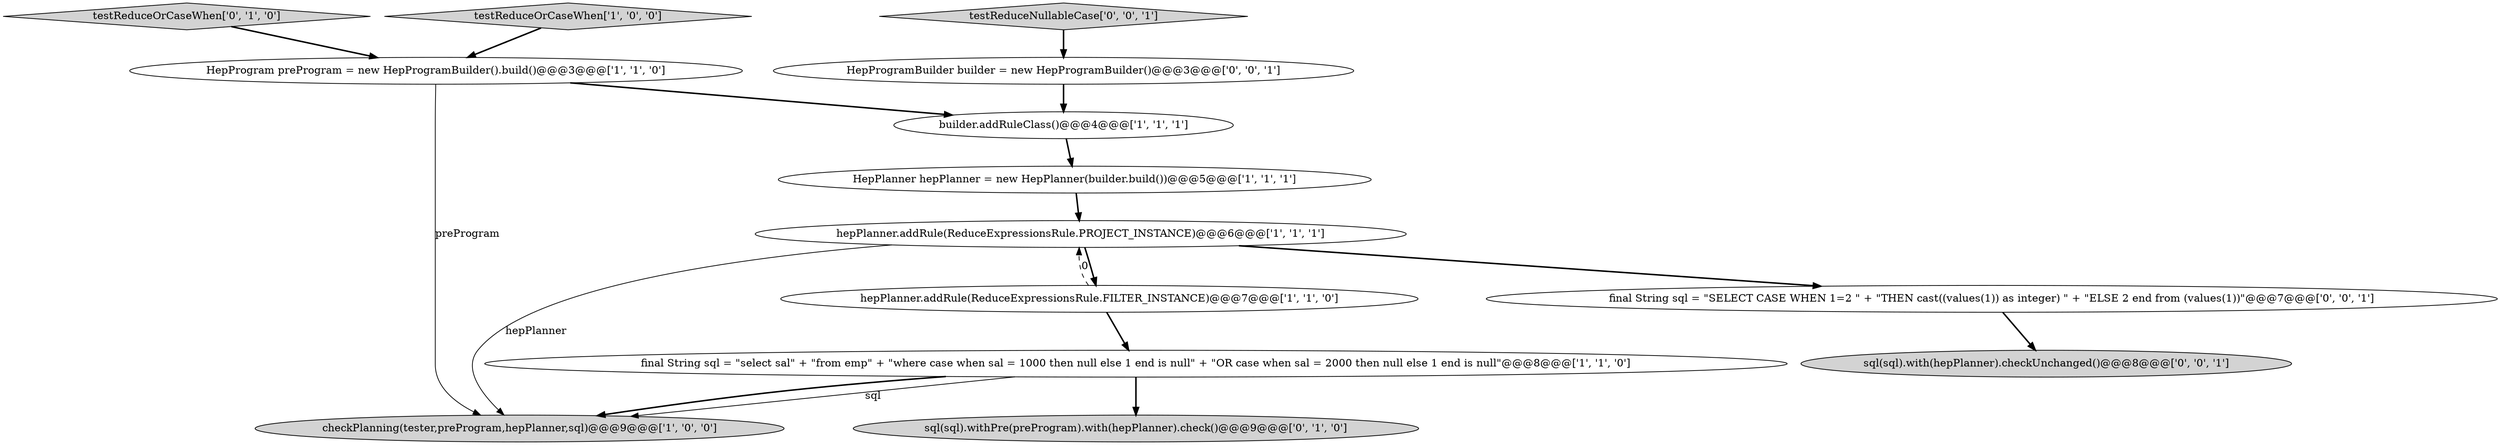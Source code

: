 digraph {
2 [style = filled, label = "builder.addRuleClass()@@@4@@@['1', '1', '1']", fillcolor = white, shape = ellipse image = "AAA0AAABBB1BBB"];
7 [style = filled, label = "HepProgram preProgram = new HepProgramBuilder().build()@@@3@@@['1', '1', '0']", fillcolor = white, shape = ellipse image = "AAA0AAABBB1BBB"];
8 [style = filled, label = "sql(sql).withPre(preProgram).with(hepPlanner).check()@@@9@@@['0', '1', '0']", fillcolor = lightgray, shape = ellipse image = "AAA0AAABBB2BBB"];
0 [style = filled, label = "HepPlanner hepPlanner = new HepPlanner(builder.build())@@@5@@@['1', '1', '1']", fillcolor = white, shape = ellipse image = "AAA0AAABBB1BBB"];
5 [style = filled, label = "final String sql = \"select sal\" + \"from emp\" + \"where case when sal = 1000 then null else 1 end is null\" + \"OR case when sal = 2000 then null else 1 end is null\"@@@8@@@['1', '1', '0']", fillcolor = white, shape = ellipse image = "AAA0AAABBB1BBB"];
13 [style = filled, label = "HepProgramBuilder builder = new HepProgramBuilder()@@@3@@@['0', '0', '1']", fillcolor = white, shape = ellipse image = "AAA0AAABBB3BBB"];
6 [style = filled, label = "testReduceOrCaseWhen['1', '0', '0']", fillcolor = lightgray, shape = diamond image = "AAA0AAABBB1BBB"];
10 [style = filled, label = "sql(sql).with(hepPlanner).checkUnchanged()@@@8@@@['0', '0', '1']", fillcolor = lightgray, shape = ellipse image = "AAA0AAABBB3BBB"];
3 [style = filled, label = "hepPlanner.addRule(ReduceExpressionsRule.PROJECT_INSTANCE)@@@6@@@['1', '1', '1']", fillcolor = white, shape = ellipse image = "AAA0AAABBB1BBB"];
4 [style = filled, label = "hepPlanner.addRule(ReduceExpressionsRule.FILTER_INSTANCE)@@@7@@@['1', '1', '0']", fillcolor = white, shape = ellipse image = "AAA0AAABBB1BBB"];
11 [style = filled, label = "final String sql = \"SELECT CASE WHEN 1=2 \" + \"THEN cast((values(1)) as integer) \" + \"ELSE 2 end from (values(1))\"@@@7@@@['0', '0', '1']", fillcolor = white, shape = ellipse image = "AAA0AAABBB3BBB"];
9 [style = filled, label = "testReduceOrCaseWhen['0', '1', '0']", fillcolor = lightgray, shape = diamond image = "AAA0AAABBB2BBB"];
1 [style = filled, label = "checkPlanning(tester,preProgram,hepPlanner,sql)@@@9@@@['1', '0', '0']", fillcolor = lightgray, shape = ellipse image = "AAA0AAABBB1BBB"];
12 [style = filled, label = "testReduceNullableCase['0', '0', '1']", fillcolor = lightgray, shape = diamond image = "AAA0AAABBB3BBB"];
4->5 [style = bold, label=""];
12->13 [style = bold, label=""];
2->0 [style = bold, label=""];
11->10 [style = bold, label=""];
5->1 [style = solid, label="sql"];
6->7 [style = bold, label=""];
3->11 [style = bold, label=""];
5->8 [style = bold, label=""];
0->3 [style = bold, label=""];
13->2 [style = bold, label=""];
7->1 [style = solid, label="preProgram"];
4->3 [style = dashed, label="0"];
3->4 [style = bold, label=""];
3->1 [style = solid, label="hepPlanner"];
9->7 [style = bold, label=""];
5->1 [style = bold, label=""];
7->2 [style = bold, label=""];
}
